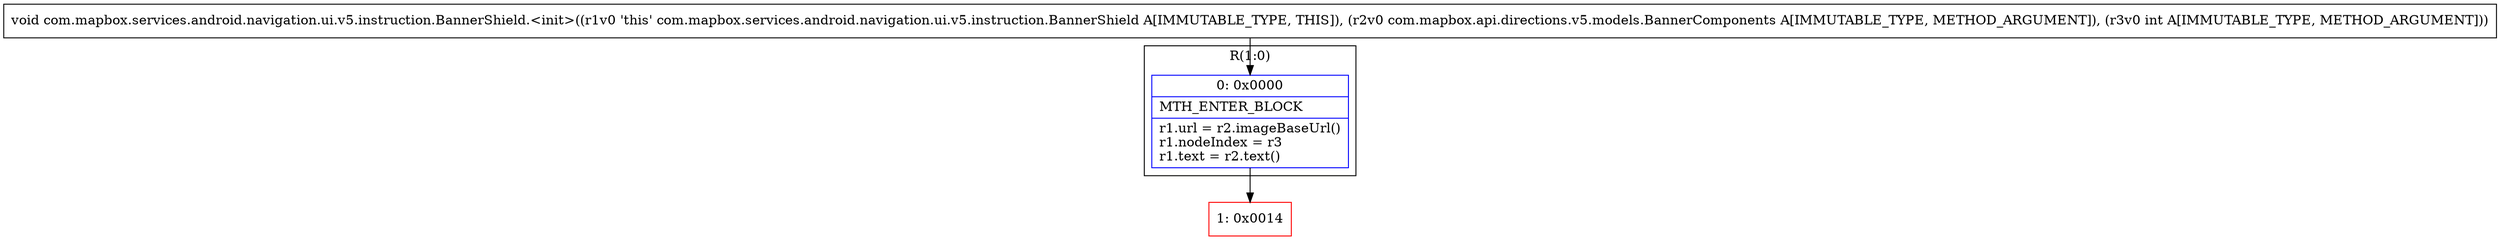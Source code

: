 digraph "CFG forcom.mapbox.services.android.navigation.ui.v5.instruction.BannerShield.\<init\>(Lcom\/mapbox\/api\/directions\/v5\/models\/BannerComponents;I)V" {
subgraph cluster_Region_2028811760 {
label = "R(1:0)";
node [shape=record,color=blue];
Node_0 [shape=record,label="{0\:\ 0x0000|MTH_ENTER_BLOCK\l|r1.url = r2.imageBaseUrl()\lr1.nodeIndex = r3\lr1.text = r2.text()\l}"];
}
Node_1 [shape=record,color=red,label="{1\:\ 0x0014}"];
MethodNode[shape=record,label="{void com.mapbox.services.android.navigation.ui.v5.instruction.BannerShield.\<init\>((r1v0 'this' com.mapbox.services.android.navigation.ui.v5.instruction.BannerShield A[IMMUTABLE_TYPE, THIS]), (r2v0 com.mapbox.api.directions.v5.models.BannerComponents A[IMMUTABLE_TYPE, METHOD_ARGUMENT]), (r3v0 int A[IMMUTABLE_TYPE, METHOD_ARGUMENT])) }"];
MethodNode -> Node_0;
Node_0 -> Node_1;
}

